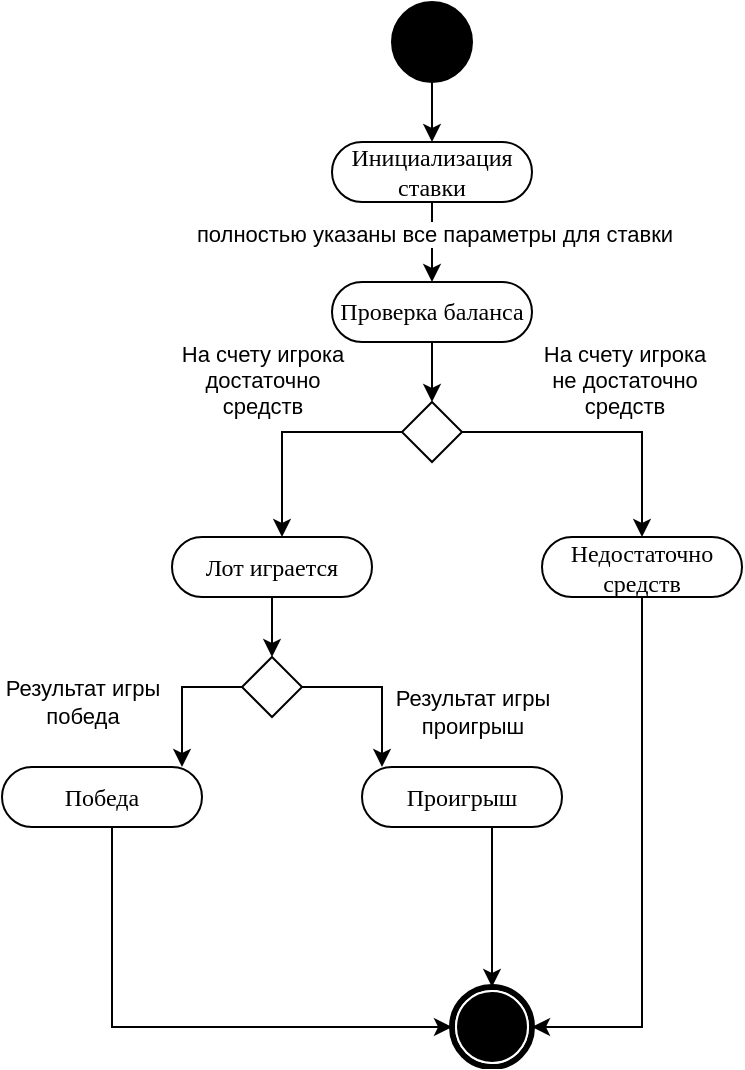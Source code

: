 <mxfile version="21.0.6" type="device"><diagram name="Страница 1" id="IqoXrI7pLXHrSyAD_pX_"><mxGraphModel dx="-1553" dy="-656" grid="1" gridSize="10" guides="1" tooltips="1" connect="1" arrows="1" fold="1" page="1" pageScale="1" pageWidth="827" pageHeight="1169" math="0" shadow="0"><root><mxCell id="0"/><mxCell id="1" parent="0"/><mxCell id="RsT4S3ZgTCW_b4L4c9uV-126" style="edgeStyle=orthogonalEdgeStyle;rounded=0;orthogonalLoop=1;jettySize=auto;html=1;fontFamily=Times New Roman;" parent="1" source="RsT4S3ZgTCW_b4L4c9uV-127" target="RsT4S3ZgTCW_b4L4c9uV-129" edge="1"><mxGeometry relative="1" as="geometry"/></mxCell><mxCell id="RsT4S3ZgTCW_b4L4c9uV-127" value="" style="ellipse;whiteSpace=wrap;html=1;rounded=0;shadow=0;comic=0;labelBackgroundColor=none;strokeWidth=1;fillColor=#000000;fontFamily=Verdana;fontSize=12;align=center;" parent="1" vertex="1"><mxGeometry x="2795" y="1221" width="40" height="40" as="geometry"/></mxCell><mxCell id="RsT4S3ZgTCW_b4L4c9uV-128" style="edgeStyle=orthogonalEdgeStyle;rounded=0;orthogonalLoop=1;jettySize=auto;html=1;" parent="1" source="RsT4S3ZgTCW_b4L4c9uV-129" target="RsT4S3ZgTCW_b4L4c9uV-132" edge="1"><mxGeometry relative="1" as="geometry"/></mxCell><mxCell id="y8_BTVr9DACyvKg_nWo3-1" value="полностью указаны все параметры для ставки" style="edgeLabel;html=1;align=center;verticalAlign=middle;resizable=0;points=[];" vertex="1" connectable="0" parent="RsT4S3ZgTCW_b4L4c9uV-128"><mxGeometry x="-0.216" y="1" relative="1" as="geometry"><mxPoint as="offset"/></mxGeometry></mxCell><mxCell id="RsT4S3ZgTCW_b4L4c9uV-129" value="&lt;font face=&quot;Times New Roman&quot;&gt;Инициализация ставки&lt;/font&gt;" style="rounded=1;whiteSpace=wrap;html=1;shadow=0;comic=0;labelBackgroundColor=none;strokeWidth=1;fontFamily=Verdana;fontSize=12;align=center;arcSize=50;" parent="1" vertex="1"><mxGeometry x="2765" y="1291" width="100" height="30" as="geometry"/></mxCell><mxCell id="RsT4S3ZgTCW_b4L4c9uV-186" value="" style="edgeStyle=orthogonalEdgeStyle;rounded=0;orthogonalLoop=1;jettySize=auto;html=1;" parent="1" source="RsT4S3ZgTCW_b4L4c9uV-132" target="RsT4S3ZgTCW_b4L4c9uV-137" edge="1"><mxGeometry relative="1" as="geometry"/></mxCell><mxCell id="RsT4S3ZgTCW_b4L4c9uV-132" value="&lt;font face=&quot;Times New Roman&quot;&gt;Проверка баланса&lt;br&gt;&lt;/font&gt;" style="rounded=1;whiteSpace=wrap;html=1;shadow=0;comic=0;labelBackgroundColor=none;strokeWidth=1;fontFamily=Verdana;fontSize=12;align=center;arcSize=50;" parent="1" vertex="1"><mxGeometry x="2765" y="1361" width="100" height="30" as="geometry"/></mxCell><mxCell id="RsT4S3ZgTCW_b4L4c9uV-137" value="" style="rhombus;whiteSpace=wrap;html=1;fontFamily=Times New Roman;" parent="1" vertex="1"><mxGeometry x="2800" y="1421" width="30" height="30" as="geometry"/></mxCell><mxCell id="RsT4S3ZgTCW_b4L4c9uV-139" value="&lt;font face=&quot;Times New Roman&quot;&gt;Победа&lt;br&gt;&lt;/font&gt;" style="rounded=1;whiteSpace=wrap;html=1;shadow=0;comic=0;labelBackgroundColor=none;strokeWidth=1;fontFamily=Verdana;fontSize=12;align=center;arcSize=50;" parent="1" vertex="1"><mxGeometry x="2600" y="1603.5" width="100" height="30" as="geometry"/></mxCell><mxCell id="RsT4S3ZgTCW_b4L4c9uV-144" value="&lt;font face=&quot;Times New Roman&quot;&gt;Проигрыш&lt;br&gt;&lt;/font&gt;" style="rounded=1;whiteSpace=wrap;html=1;shadow=0;comic=0;labelBackgroundColor=none;strokeWidth=1;fontFamily=Verdana;fontSize=12;align=center;arcSize=50;" parent="1" vertex="1"><mxGeometry x="2780" y="1603.5" width="100" height="30" as="geometry"/></mxCell><mxCell id="RsT4S3ZgTCW_b4L4c9uV-190" value="" style="edgeStyle=orthogonalEdgeStyle;rounded=0;orthogonalLoop=1;jettySize=auto;html=1;" parent="1" source="RsT4S3ZgTCW_b4L4c9uV-162" target="RsT4S3ZgTCW_b4L4c9uV-177" edge="1"><mxGeometry relative="1" as="geometry"/></mxCell><mxCell id="RsT4S3ZgTCW_b4L4c9uV-162" value="&lt;font face=&quot;Times New Roman&quot;&gt;Лот играется&lt;br&gt;&lt;/font&gt;" style="rounded=1;whiteSpace=wrap;html=1;shadow=0;comic=0;labelBackgroundColor=none;strokeWidth=1;fontFamily=Verdana;fontSize=12;align=center;arcSize=50;" parent="1" vertex="1"><mxGeometry x="2685" y="1488.5" width="100" height="30" as="geometry"/></mxCell><mxCell id="RsT4S3ZgTCW_b4L4c9uV-177" value="" style="rhombus;whiteSpace=wrap;html=1;fontFamily=Times New Roman;" parent="1" vertex="1"><mxGeometry x="2720" y="1548.5" width="30" height="30" as="geometry"/></mxCell><mxCell id="RsT4S3ZgTCW_b4L4c9uV-191" value="&lt;font face=&quot;Times New Roman&quot;&gt;Недостаточно средств&lt;br&gt;&lt;/font&gt;" style="rounded=1;whiteSpace=wrap;html=1;shadow=0;comic=0;labelBackgroundColor=none;strokeWidth=1;fontFamily=Verdana;fontSize=12;align=center;arcSize=50;" parent="1" vertex="1"><mxGeometry x="2870" y="1488.5" width="100" height="30" as="geometry"/></mxCell><mxCell id="RsT4S3ZgTCW_b4L4c9uV-192" value="" style="edgeStyle=orthogonalEdgeStyle;rounded=0;orthogonalLoop=1;jettySize=auto;html=1;" parent="1" source="RsT4S3ZgTCW_b4L4c9uV-177" target="RsT4S3ZgTCW_b4L4c9uV-144" edge="1"><mxGeometry relative="1" as="geometry"><mxPoint x="2710" y="1528.5" as="sourcePoint"/><mxPoint x="2710" y="1563.5" as="targetPoint"/><Array as="points"><mxPoint x="2790" y="1563.5"/></Array></mxGeometry></mxCell><mxCell id="y8_BTVr9DACyvKg_nWo3-4" value="Результат игры &lt;br&gt;проигрыш" style="edgeLabel;html=1;align=center;verticalAlign=middle;resizable=0;points=[];" vertex="1" connectable="0" parent="RsT4S3ZgTCW_b4L4c9uV-192"><mxGeometry x="0.296" y="1" relative="1" as="geometry"><mxPoint x="44" as="offset"/></mxGeometry></mxCell><mxCell id="RsT4S3ZgTCW_b4L4c9uV-193" value="" style="edgeStyle=orthogonalEdgeStyle;rounded=0;orthogonalLoop=1;jettySize=auto;html=1;" parent="1" source="RsT4S3ZgTCW_b4L4c9uV-177" target="RsT4S3ZgTCW_b4L4c9uV-139" edge="1"><mxGeometry relative="1" as="geometry"><mxPoint x="2720" y="1538.5" as="sourcePoint"/><mxPoint x="2720" y="1573.5" as="targetPoint"/><Array as="points"><mxPoint x="2690" y="1563.5"/></Array></mxGeometry></mxCell><mxCell id="y8_BTVr9DACyvKg_nWo3-5" value="Результат игры&lt;br&gt;победа" style="edgeLabel;html=1;align=center;verticalAlign=middle;resizable=0;points=[];" vertex="1" connectable="0" parent="RsT4S3ZgTCW_b4L4c9uV-193"><mxGeometry x="0.281" relative="1" as="geometry"><mxPoint x="-50" y="-8" as="offset"/></mxGeometry></mxCell><mxCell id="RsT4S3ZgTCW_b4L4c9uV-194" value="" style="edgeStyle=orthogonalEdgeStyle;rounded=0;orthogonalLoop=1;jettySize=auto;html=1;" parent="1" source="RsT4S3ZgTCW_b4L4c9uV-137" target="RsT4S3ZgTCW_b4L4c9uV-162" edge="1"><mxGeometry relative="1" as="geometry"><mxPoint x="2725" y="1578.5" as="sourcePoint"/><mxPoint x="2790" y="1638.5" as="targetPoint"/><Array as="points"><mxPoint x="2740" y="1435.5"/></Array></mxGeometry></mxCell><mxCell id="y8_BTVr9DACyvKg_nWo3-3" value="На счету игрока &lt;br&gt;достаточно &lt;br&gt;средств" style="edgeLabel;html=1;align=center;verticalAlign=middle;resizable=0;points=[];" vertex="1" connectable="0" parent="RsT4S3ZgTCW_b4L4c9uV-194"><mxGeometry x="-0.324" relative="1" as="geometry"><mxPoint x="-32" y="-26" as="offset"/></mxGeometry></mxCell><mxCell id="RsT4S3ZgTCW_b4L4c9uV-195" value="" style="edgeStyle=orthogonalEdgeStyle;rounded=0;orthogonalLoop=1;jettySize=auto;html=1;" parent="1" source="RsT4S3ZgTCW_b4L4c9uV-137" target="RsT4S3ZgTCW_b4L4c9uV-191" edge="1"><mxGeometry relative="1" as="geometry"><mxPoint x="2850" y="1438.5" as="sourcePoint"/><mxPoint x="2710" y="1498.5" as="targetPoint"/><Array as="points"><mxPoint x="2920" y="1435.5"/></Array></mxGeometry></mxCell><mxCell id="y8_BTVr9DACyvKg_nWo3-2" value="На счету игрока &lt;br&gt;не достаточно &lt;br&gt;средств" style="edgeLabel;html=1;align=center;verticalAlign=middle;resizable=0;points=[];" vertex="1" connectable="0" parent="RsT4S3ZgTCW_b4L4c9uV-195"><mxGeometry x="-0.167" relative="1" as="geometry"><mxPoint x="21" y="-26" as="offset"/></mxGeometry></mxCell><mxCell id="RsT4S3ZgTCW_b4L4c9uV-197" value="" style="shape=mxgraph.bpmn.shape;html=1;verticalLabelPosition=bottom;labelBackgroundColor=#ffffff;verticalAlign=top;perimeter=ellipsePerimeter;outline=end;symbol=terminate;rounded=0;shadow=0;comic=0;strokeWidth=1;fontFamily=Verdana;fontSize=12;align=center;" parent="1" vertex="1"><mxGeometry x="2825" y="1713.5" width="40" height="40" as="geometry"/></mxCell><mxCell id="RsT4S3ZgTCW_b4L4c9uV-198" style="edgeStyle=orthogonalEdgeStyle;rounded=0;orthogonalLoop=1;jettySize=auto;html=1;fontFamily=Times New Roman;" parent="1" source="RsT4S3ZgTCW_b4L4c9uV-191" target="RsT4S3ZgTCW_b4L4c9uV-197" edge="1"><mxGeometry relative="1" as="geometry"><Array as="points"><mxPoint x="2920" y="1733.5"/></Array><mxPoint x="2665" y="1788.5" as="sourcePoint"/><mxPoint x="2460" y="1988.5" as="targetPoint"/></mxGeometry></mxCell><mxCell id="RsT4S3ZgTCW_b4L4c9uV-199" style="edgeStyle=orthogonalEdgeStyle;rounded=0;orthogonalLoop=1;jettySize=auto;html=1;fontFamily=Times New Roman;" parent="1" source="RsT4S3ZgTCW_b4L4c9uV-139" target="RsT4S3ZgTCW_b4L4c9uV-197" edge="1"><mxGeometry relative="1" as="geometry"><Array as="points"><mxPoint x="2655" y="1733.5"/></Array><mxPoint x="2645" y="1753.5" as="sourcePoint"/><mxPoint x="2440" y="1953.5" as="targetPoint"/></mxGeometry></mxCell><mxCell id="RsT4S3ZgTCW_b4L4c9uV-200" style="edgeStyle=orthogonalEdgeStyle;rounded=0;orthogonalLoop=1;jettySize=auto;html=1;fontFamily=Times New Roman;" parent="1" source="RsT4S3ZgTCW_b4L4c9uV-144" target="RsT4S3ZgTCW_b4L4c9uV-197" edge="1"><mxGeometry relative="1" as="geometry"><Array as="points"><mxPoint x="2845" y="1648.5"/><mxPoint x="2845" y="1648.5"/></Array><mxPoint x="2400" y="1843.5" as="sourcePoint"/><mxPoint x="2195" y="2043.5" as="targetPoint"/></mxGeometry></mxCell></root></mxGraphModel></diagram></mxfile>